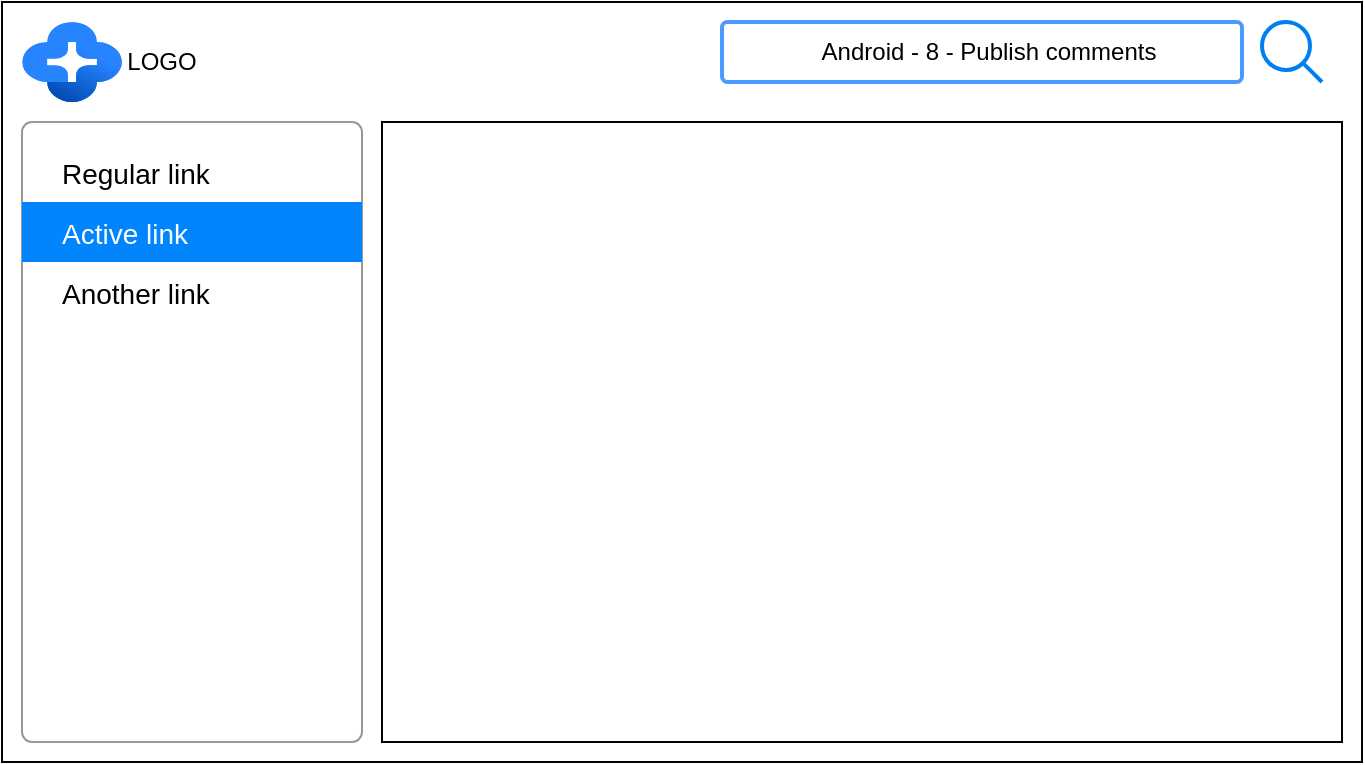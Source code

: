 <mxfile version="14.2.5" type="github">
  <diagram id="uwa56wJr4SejRpn1U99a" name="Page-1">
    <mxGraphModel dx="942" dy="583" grid="1" gridSize="10" guides="1" tooltips="1" connect="1" arrows="1" fold="1" page="1" pageScale="1" pageWidth="827" pageHeight="1169" math="0" shadow="0">
      <root>
        <mxCell id="0" />
        <mxCell id="1" parent="0" />
        <mxCell id="Zjr6sfQl_oPNUi1AhsQN-2" value="" style="verticalLabelPosition=bottom;verticalAlign=top;html=1;shape=mxgraph.basic.rect;fillColor2=none;strokeWidth=1;size=20;indent=5;" vertex="1" parent="1">
          <mxGeometry x="10" y="10" width="680" height="380" as="geometry" />
        </mxCell>
        <mxCell id="Zjr6sfQl_oPNUi1AhsQN-4" value="" style="image;image=img/lib/atlassian/Clover_Logo.svg;" vertex="1" parent="1">
          <mxGeometry x="20" y="20" width="50" height="40" as="geometry" />
        </mxCell>
        <mxCell id="Zjr6sfQl_oPNUi1AhsQN-6" value="" style="html=1;verticalLabelPosition=bottom;align=center;labelBackgroundColor=#ffffff;verticalAlign=top;strokeWidth=2;strokeColor=#0080F0;shadow=0;dashed=0;shape=mxgraph.ios7.icons.looking_glass;" vertex="1" parent="1">
          <mxGeometry x="640" y="20" width="30" height="30" as="geometry" />
        </mxCell>
        <mxCell id="Zjr6sfQl_oPNUi1AhsQN-8" value="Android - 8 - Publish comments" style="rounded=1;arcSize=9;fillColor=#ffffff;strokeColor=#4C9AFF;html=1;strokeWidth=2;spacingLeft=5" vertex="1" parent="1">
          <mxGeometry x="370" y="20" width="260" height="30" as="geometry" />
        </mxCell>
        <mxCell id="Zjr6sfQl_oPNUi1AhsQN-13" value="" style="html=1;shadow=0;dashed=0;shape=mxgraph.bootstrap.rrect;rSize=5;fillColor=#ffffff;strokeColor=#999999;" vertex="1" parent="1">
          <mxGeometry x="20" y="70" width="170" height="310" as="geometry" />
        </mxCell>
        <mxCell id="Zjr6sfQl_oPNUi1AhsQN-14" value="Regular link" style="fillColor=none;strokeColor=none;align=left;spacing=20;fontSize=14;" vertex="1" parent="Zjr6sfQl_oPNUi1AhsQN-13">
          <mxGeometry width="170" height="30" relative="1" as="geometry">
            <mxPoint y="10" as="offset" />
          </mxGeometry>
        </mxCell>
        <mxCell id="Zjr6sfQl_oPNUi1AhsQN-15" value="Active link" style="fillColor=#0085FC;strokeColor=none;fontColor=#ffffff;align=left;spacing=20;fontSize=14;" vertex="1" parent="Zjr6sfQl_oPNUi1AhsQN-13">
          <mxGeometry width="170" height="30" relative="1" as="geometry">
            <mxPoint y="40" as="offset" />
          </mxGeometry>
        </mxCell>
        <mxCell id="Zjr6sfQl_oPNUi1AhsQN-16" value="Another link" style="fillColor=none;strokeColor=none;align=left;spacing=20;fontSize=14;" vertex="1" parent="Zjr6sfQl_oPNUi1AhsQN-13">
          <mxGeometry width="170" height="30" relative="1" as="geometry">
            <mxPoint y="70" as="offset" />
          </mxGeometry>
        </mxCell>
        <mxCell id="Zjr6sfQl_oPNUi1AhsQN-17" value="LOGO" style="text;html=1;strokeColor=none;fillColor=none;align=center;verticalAlign=middle;whiteSpace=wrap;rounded=0;" vertex="1" parent="1">
          <mxGeometry x="70" y="30" width="40" height="20" as="geometry" />
        </mxCell>
        <mxCell id="Zjr6sfQl_oPNUi1AhsQN-18" value="" style="rounded=0;whiteSpace=wrap;html=1;" vertex="1" parent="1">
          <mxGeometry x="200" y="70" width="480" height="310" as="geometry" />
        </mxCell>
      </root>
    </mxGraphModel>
  </diagram>
</mxfile>
